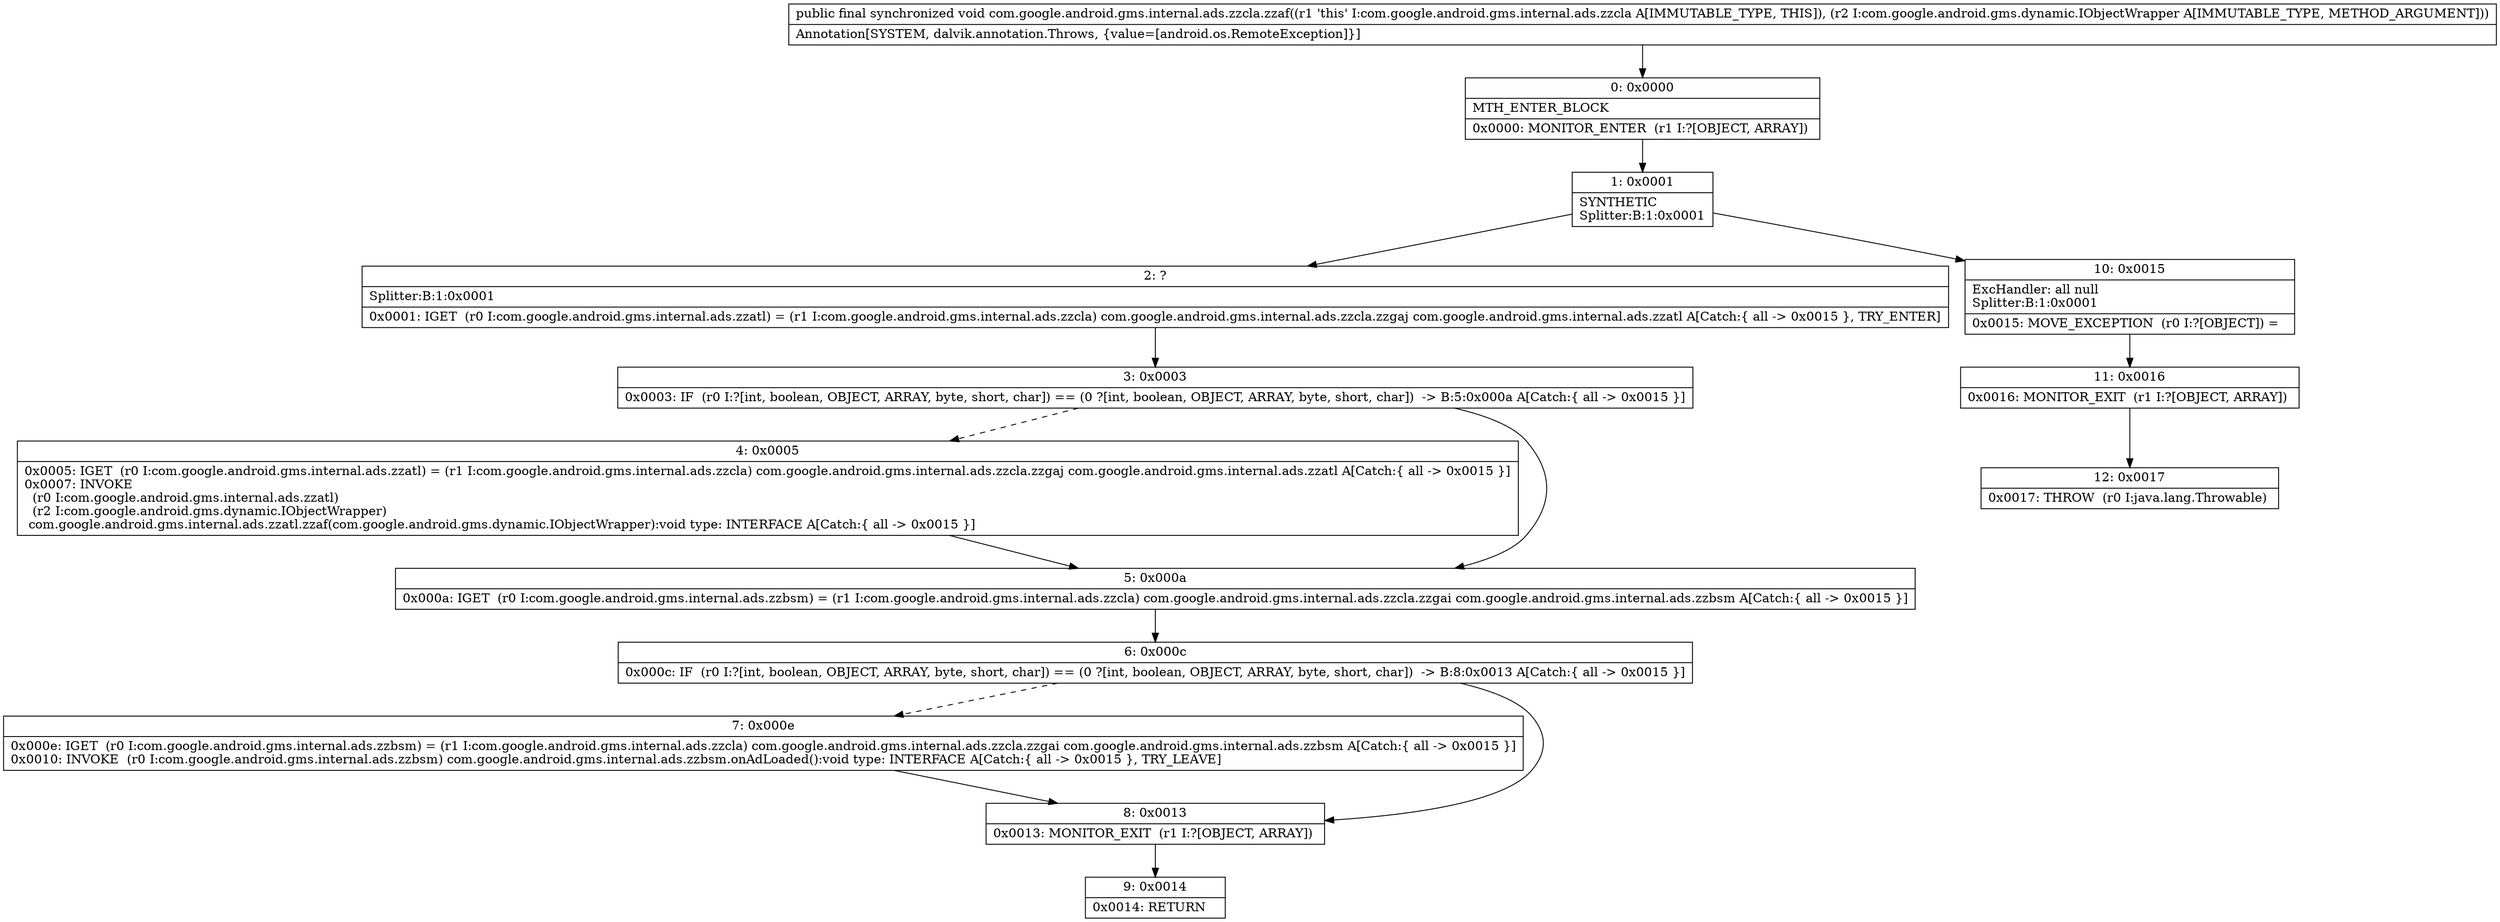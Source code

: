 digraph "CFG forcom.google.android.gms.internal.ads.zzcla.zzaf(Lcom\/google\/android\/gms\/dynamic\/IObjectWrapper;)V" {
Node_0 [shape=record,label="{0\:\ 0x0000|MTH_ENTER_BLOCK\l|0x0000: MONITOR_ENTER  (r1 I:?[OBJECT, ARRAY]) \l}"];
Node_1 [shape=record,label="{1\:\ 0x0001|SYNTHETIC\lSplitter:B:1:0x0001\l}"];
Node_2 [shape=record,label="{2\:\ ?|Splitter:B:1:0x0001\l|0x0001: IGET  (r0 I:com.google.android.gms.internal.ads.zzatl) = (r1 I:com.google.android.gms.internal.ads.zzcla) com.google.android.gms.internal.ads.zzcla.zzgaj com.google.android.gms.internal.ads.zzatl A[Catch:\{ all \-\> 0x0015 \}, TRY_ENTER]\l}"];
Node_3 [shape=record,label="{3\:\ 0x0003|0x0003: IF  (r0 I:?[int, boolean, OBJECT, ARRAY, byte, short, char]) == (0 ?[int, boolean, OBJECT, ARRAY, byte, short, char])  \-\> B:5:0x000a A[Catch:\{ all \-\> 0x0015 \}]\l}"];
Node_4 [shape=record,label="{4\:\ 0x0005|0x0005: IGET  (r0 I:com.google.android.gms.internal.ads.zzatl) = (r1 I:com.google.android.gms.internal.ads.zzcla) com.google.android.gms.internal.ads.zzcla.zzgaj com.google.android.gms.internal.ads.zzatl A[Catch:\{ all \-\> 0x0015 \}]\l0x0007: INVOKE  \l  (r0 I:com.google.android.gms.internal.ads.zzatl)\l  (r2 I:com.google.android.gms.dynamic.IObjectWrapper)\l com.google.android.gms.internal.ads.zzatl.zzaf(com.google.android.gms.dynamic.IObjectWrapper):void type: INTERFACE A[Catch:\{ all \-\> 0x0015 \}]\l}"];
Node_5 [shape=record,label="{5\:\ 0x000a|0x000a: IGET  (r0 I:com.google.android.gms.internal.ads.zzbsm) = (r1 I:com.google.android.gms.internal.ads.zzcla) com.google.android.gms.internal.ads.zzcla.zzgai com.google.android.gms.internal.ads.zzbsm A[Catch:\{ all \-\> 0x0015 \}]\l}"];
Node_6 [shape=record,label="{6\:\ 0x000c|0x000c: IF  (r0 I:?[int, boolean, OBJECT, ARRAY, byte, short, char]) == (0 ?[int, boolean, OBJECT, ARRAY, byte, short, char])  \-\> B:8:0x0013 A[Catch:\{ all \-\> 0x0015 \}]\l}"];
Node_7 [shape=record,label="{7\:\ 0x000e|0x000e: IGET  (r0 I:com.google.android.gms.internal.ads.zzbsm) = (r1 I:com.google.android.gms.internal.ads.zzcla) com.google.android.gms.internal.ads.zzcla.zzgai com.google.android.gms.internal.ads.zzbsm A[Catch:\{ all \-\> 0x0015 \}]\l0x0010: INVOKE  (r0 I:com.google.android.gms.internal.ads.zzbsm) com.google.android.gms.internal.ads.zzbsm.onAdLoaded():void type: INTERFACE A[Catch:\{ all \-\> 0x0015 \}, TRY_LEAVE]\l}"];
Node_8 [shape=record,label="{8\:\ 0x0013|0x0013: MONITOR_EXIT  (r1 I:?[OBJECT, ARRAY]) \l}"];
Node_9 [shape=record,label="{9\:\ 0x0014|0x0014: RETURN   \l}"];
Node_10 [shape=record,label="{10\:\ 0x0015|ExcHandler: all null\lSplitter:B:1:0x0001\l|0x0015: MOVE_EXCEPTION  (r0 I:?[OBJECT]) =  \l}"];
Node_11 [shape=record,label="{11\:\ 0x0016|0x0016: MONITOR_EXIT  (r1 I:?[OBJECT, ARRAY]) \l}"];
Node_12 [shape=record,label="{12\:\ 0x0017|0x0017: THROW  (r0 I:java.lang.Throwable) \l}"];
MethodNode[shape=record,label="{public final synchronized void com.google.android.gms.internal.ads.zzcla.zzaf((r1 'this' I:com.google.android.gms.internal.ads.zzcla A[IMMUTABLE_TYPE, THIS]), (r2 I:com.google.android.gms.dynamic.IObjectWrapper A[IMMUTABLE_TYPE, METHOD_ARGUMENT]))  | Annotation[SYSTEM, dalvik.annotation.Throws, \{value=[android.os.RemoteException]\}]\l}"];
MethodNode -> Node_0;
Node_0 -> Node_1;
Node_1 -> Node_2;
Node_1 -> Node_10;
Node_2 -> Node_3;
Node_3 -> Node_4[style=dashed];
Node_3 -> Node_5;
Node_4 -> Node_5;
Node_5 -> Node_6;
Node_6 -> Node_7[style=dashed];
Node_6 -> Node_8;
Node_7 -> Node_8;
Node_8 -> Node_9;
Node_10 -> Node_11;
Node_11 -> Node_12;
}

